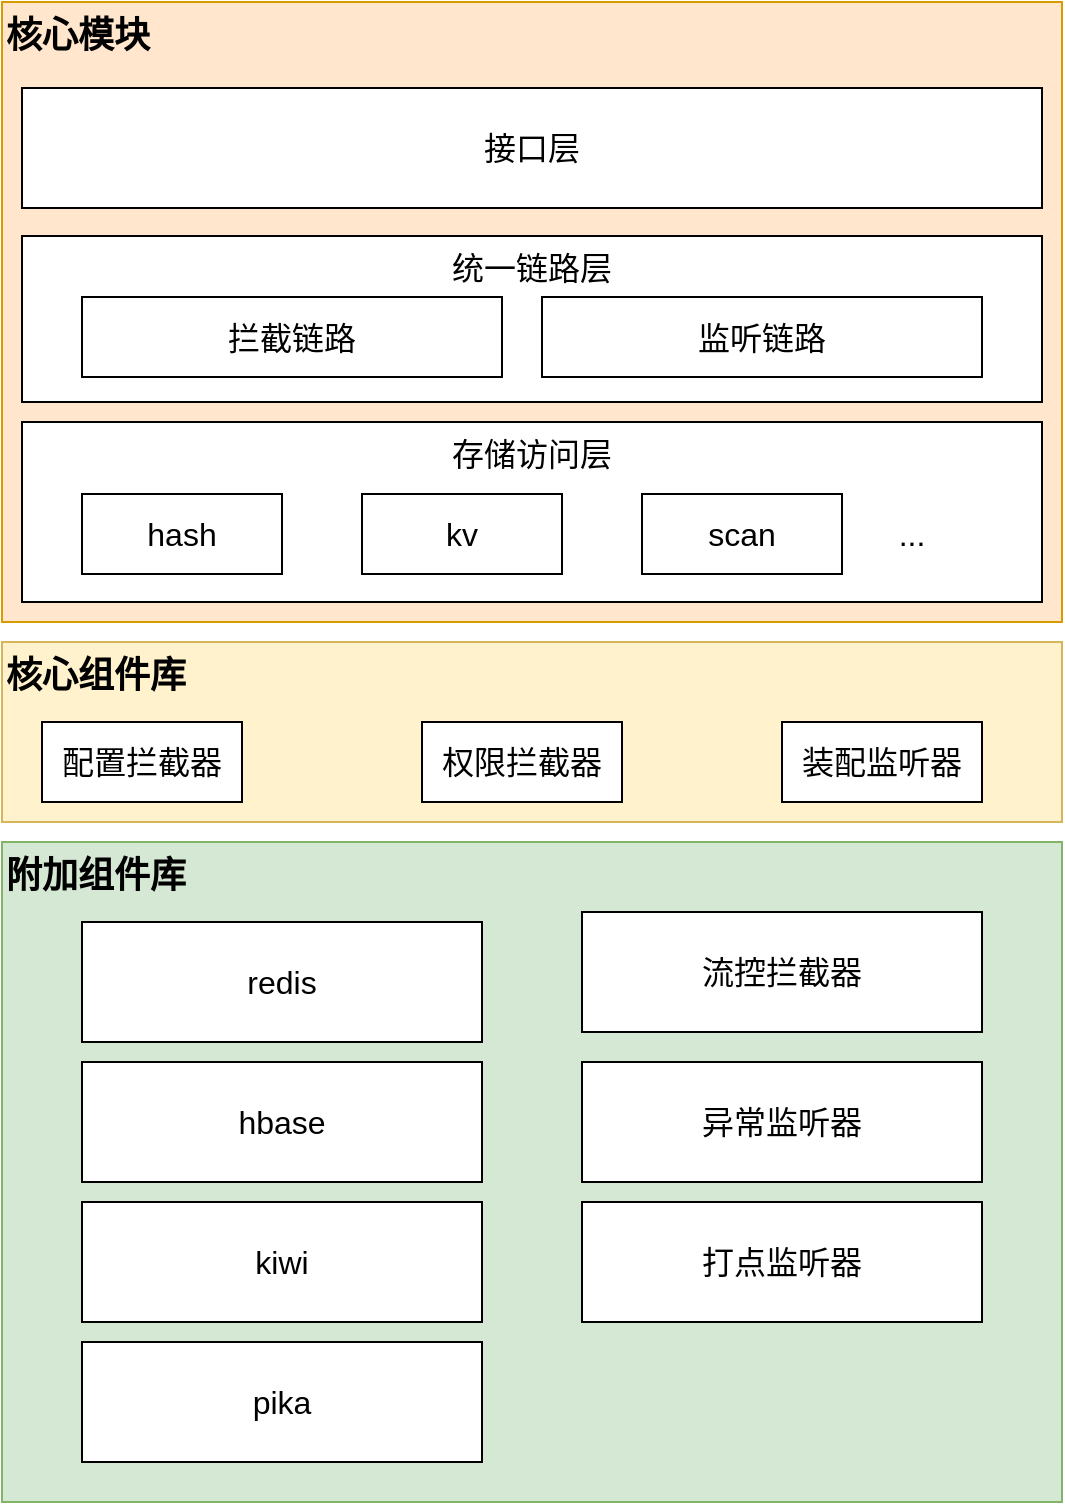 <mxfile version="17.4.4" type="github">
  <diagram id="GQeWL2nTSIG87tDZNMUT" name="Page-1">
    <mxGraphModel dx="1278" dy="747" grid="1" gridSize="10" guides="1" tooltips="1" connect="1" arrows="1" fold="1" page="1" pageScale="1" pageWidth="827" pageHeight="1169" math="0" shadow="0">
      <root>
        <mxCell id="0" />
        <mxCell id="1" parent="0" />
        <mxCell id="KhDFo-M1c330gRiOqBZQ-3" value="附加组件库" style="rounded=0;whiteSpace=wrap;html=1;verticalAlign=top;align=left;fontSize=18;fontStyle=1;fillColor=#d5e8d4;strokeColor=#82b366;" parent="1" vertex="1">
          <mxGeometry x="130" y="550" width="530" height="330" as="geometry" />
        </mxCell>
        <mxCell id="KhDFo-M1c330gRiOqBZQ-4" value="核心模块" style="rounded=0;whiteSpace=wrap;html=1;verticalAlign=top;align=left;fontSize=18;fontStyle=1;fillColor=#ffe6cc;strokeColor=#d79b00;" parent="1" vertex="1">
          <mxGeometry x="130" y="130" width="530" height="310" as="geometry" />
        </mxCell>
        <mxCell id="KhDFo-M1c330gRiOqBZQ-5" value="统一链路层" style="rounded=0;whiteSpace=wrap;html=1;verticalAlign=top;fontSize=16;" parent="1" vertex="1">
          <mxGeometry x="140" y="247" width="510" height="83" as="geometry" />
        </mxCell>
        <mxCell id="KhDFo-M1c330gRiOqBZQ-6" value="存储访问层" style="rounded=0;whiteSpace=wrap;html=1;fontSize=16;verticalAlign=top;" parent="1" vertex="1">
          <mxGeometry x="140" y="340" width="510" height="90" as="geometry" />
        </mxCell>
        <mxCell id="KhDFo-M1c330gRiOqBZQ-7" value="拦截链路" style="rounded=0;whiteSpace=wrap;html=1;fontSize=16;" parent="1" vertex="1">
          <mxGeometry x="170" y="277.5" width="210" height="40" as="geometry" />
        </mxCell>
        <mxCell id="KhDFo-M1c330gRiOqBZQ-8" value="&lt;font style=&quot;font-size: 18px&quot;&gt;&lt;b&gt;核心组件库&lt;/b&gt;&lt;/font&gt;" style="rounded=0;whiteSpace=wrap;html=1;fontSize=16;verticalAlign=top;align=left;fillColor=#fff2cc;strokeColor=#d6b656;" parent="1" vertex="1">
          <mxGeometry x="130" y="450" width="530" height="90" as="geometry" />
        </mxCell>
        <mxCell id="KhDFo-M1c330gRiOqBZQ-10" value="监听链路" style="rounded=0;whiteSpace=wrap;html=1;fontSize=16;" parent="1" vertex="1">
          <mxGeometry x="400" y="277.5" width="220" height="40" as="geometry" />
        </mxCell>
        <mxCell id="KhDFo-M1c330gRiOqBZQ-11" value="接口层" style="rounded=0;whiteSpace=wrap;html=1;fontSize=16;" parent="1" vertex="1">
          <mxGeometry x="140" y="173" width="510" height="60" as="geometry" />
        </mxCell>
        <mxCell id="KhDFo-M1c330gRiOqBZQ-12" value="redis" style="rounded=0;whiteSpace=wrap;html=1;fontSize=16;" parent="1" vertex="1">
          <mxGeometry x="170" y="590" width="200" height="60" as="geometry" />
        </mxCell>
        <mxCell id="KhDFo-M1c330gRiOqBZQ-13" value="hbase" style="rounded=0;whiteSpace=wrap;html=1;fontSize=16;" parent="1" vertex="1">
          <mxGeometry x="170" y="660" width="200" height="60" as="geometry" />
        </mxCell>
        <mxCell id="KhDFo-M1c330gRiOqBZQ-14" value="kiwi" style="rounded=0;whiteSpace=wrap;html=1;fontSize=16;" parent="1" vertex="1">
          <mxGeometry x="170" y="730" width="200" height="60" as="geometry" />
        </mxCell>
        <mxCell id="KhDFo-M1c330gRiOqBZQ-15" value="pika" style="rounded=0;whiteSpace=wrap;html=1;fontSize=16;" parent="1" vertex="1">
          <mxGeometry x="170" y="800" width="200" height="60" as="geometry" />
        </mxCell>
        <mxCell id="KhDFo-M1c330gRiOqBZQ-16" value="权限拦截器" style="rounded=0;whiteSpace=wrap;html=1;fontSize=16;" parent="1" vertex="1">
          <mxGeometry x="340" y="490" width="100" height="40" as="geometry" />
        </mxCell>
        <mxCell id="KhDFo-M1c330gRiOqBZQ-17" value="异常监听器" style="rounded=0;whiteSpace=wrap;html=1;fontSize=16;" parent="1" vertex="1">
          <mxGeometry x="420" y="660" width="200" height="60" as="geometry" />
        </mxCell>
        <mxCell id="KhDFo-M1c330gRiOqBZQ-18" value="流控拦截器" style="rounded=0;whiteSpace=wrap;html=1;fontSize=16;" parent="1" vertex="1">
          <mxGeometry x="420" y="585" width="200" height="60" as="geometry" />
        </mxCell>
        <mxCell id="KhDFo-M1c330gRiOqBZQ-19" value="装配监听器" style="rounded=0;whiteSpace=wrap;html=1;fontSize=16;" parent="1" vertex="1">
          <mxGeometry x="520" y="490" width="100" height="40" as="geometry" />
        </mxCell>
        <mxCell id="KhDFo-M1c330gRiOqBZQ-20" value="配置拦截器" style="rounded=0;whiteSpace=wrap;html=1;fontSize=16;" parent="1" vertex="1">
          <mxGeometry x="150" y="490" width="100" height="40" as="geometry" />
        </mxCell>
        <mxCell id="KhDFo-M1c330gRiOqBZQ-21" value="打点监听器" style="rounded=0;whiteSpace=wrap;html=1;fontSize=16;" parent="1" vertex="1">
          <mxGeometry x="420" y="730" width="200" height="60" as="geometry" />
        </mxCell>
        <mxCell id="caog0tyJu0MzEItGIJM4-1" value="hash" style="rounded=0;whiteSpace=wrap;html=1;fontSize=16;" vertex="1" parent="1">
          <mxGeometry x="170" y="376" width="100" height="40" as="geometry" />
        </mxCell>
        <mxCell id="caog0tyJu0MzEItGIJM4-2" value="scan" style="rounded=0;whiteSpace=wrap;html=1;fontSize=16;" vertex="1" parent="1">
          <mxGeometry x="450" y="376" width="100" height="40" as="geometry" />
        </mxCell>
        <mxCell id="caog0tyJu0MzEItGIJM4-3" value="kv" style="rounded=0;whiteSpace=wrap;html=1;fontSize=16;" vertex="1" parent="1">
          <mxGeometry x="310" y="376" width="100" height="40" as="geometry" />
        </mxCell>
        <mxCell id="caog0tyJu0MzEItGIJM4-4" value="..." style="rounded=0;whiteSpace=wrap;html=1;fontSize=16;strokeColor=#FFFFFF;" vertex="1" parent="1">
          <mxGeometry x="560" y="376" width="50" height="40" as="geometry" />
        </mxCell>
      </root>
    </mxGraphModel>
  </diagram>
</mxfile>
